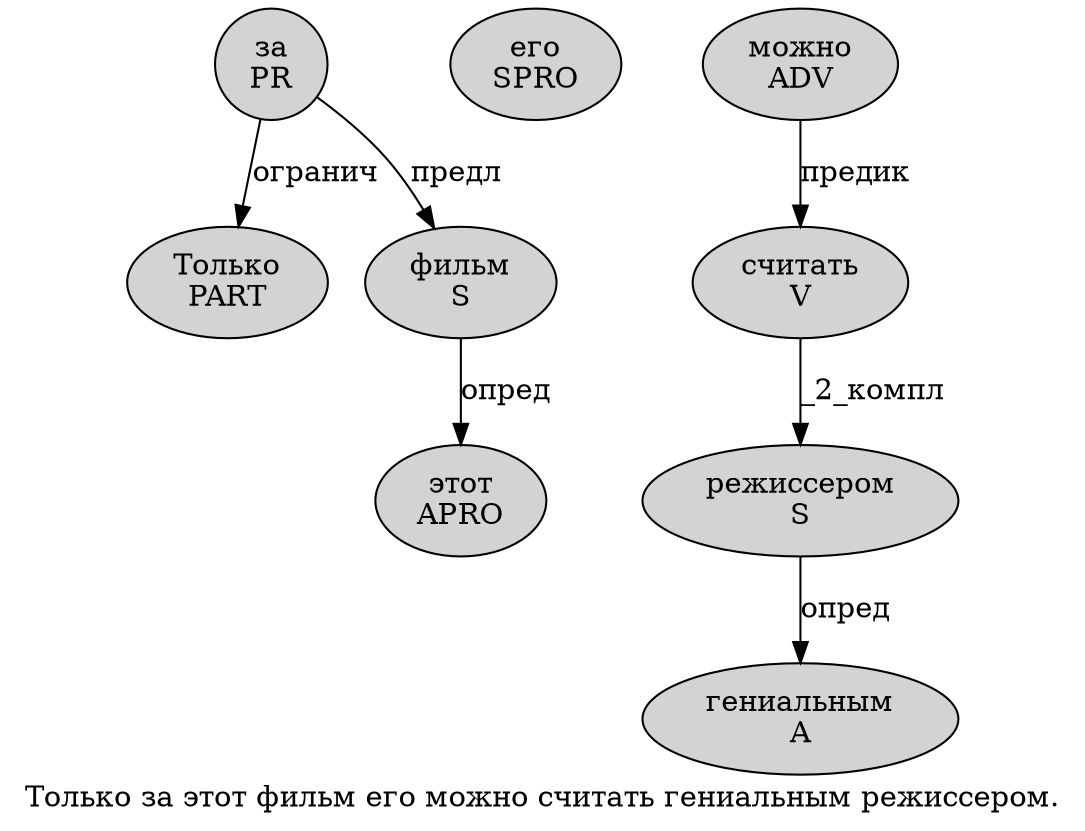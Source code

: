 digraph SENTENCE_1884 {
	graph [label="Только за этот фильм его можно считать гениальным режиссером."]
	node [style=filled]
		0 [label="Только
PART" color="" fillcolor=lightgray penwidth=1 shape=ellipse]
		1 [label="за
PR" color="" fillcolor=lightgray penwidth=1 shape=ellipse]
		2 [label="этот
APRO" color="" fillcolor=lightgray penwidth=1 shape=ellipse]
		3 [label="фильм
S" color="" fillcolor=lightgray penwidth=1 shape=ellipse]
		4 [label="его
SPRO" color="" fillcolor=lightgray penwidth=1 shape=ellipse]
		5 [label="можно
ADV" color="" fillcolor=lightgray penwidth=1 shape=ellipse]
		6 [label="считать
V" color="" fillcolor=lightgray penwidth=1 shape=ellipse]
		7 [label="гениальным
A" color="" fillcolor=lightgray penwidth=1 shape=ellipse]
		8 [label="режиссером
S" color="" fillcolor=lightgray penwidth=1 shape=ellipse]
			1 -> 0 [label="огранич"]
			1 -> 3 [label="предл"]
			3 -> 2 [label="опред"]
			8 -> 7 [label="опред"]
			6 -> 8 [label="_2_компл"]
			5 -> 6 [label="предик"]
}